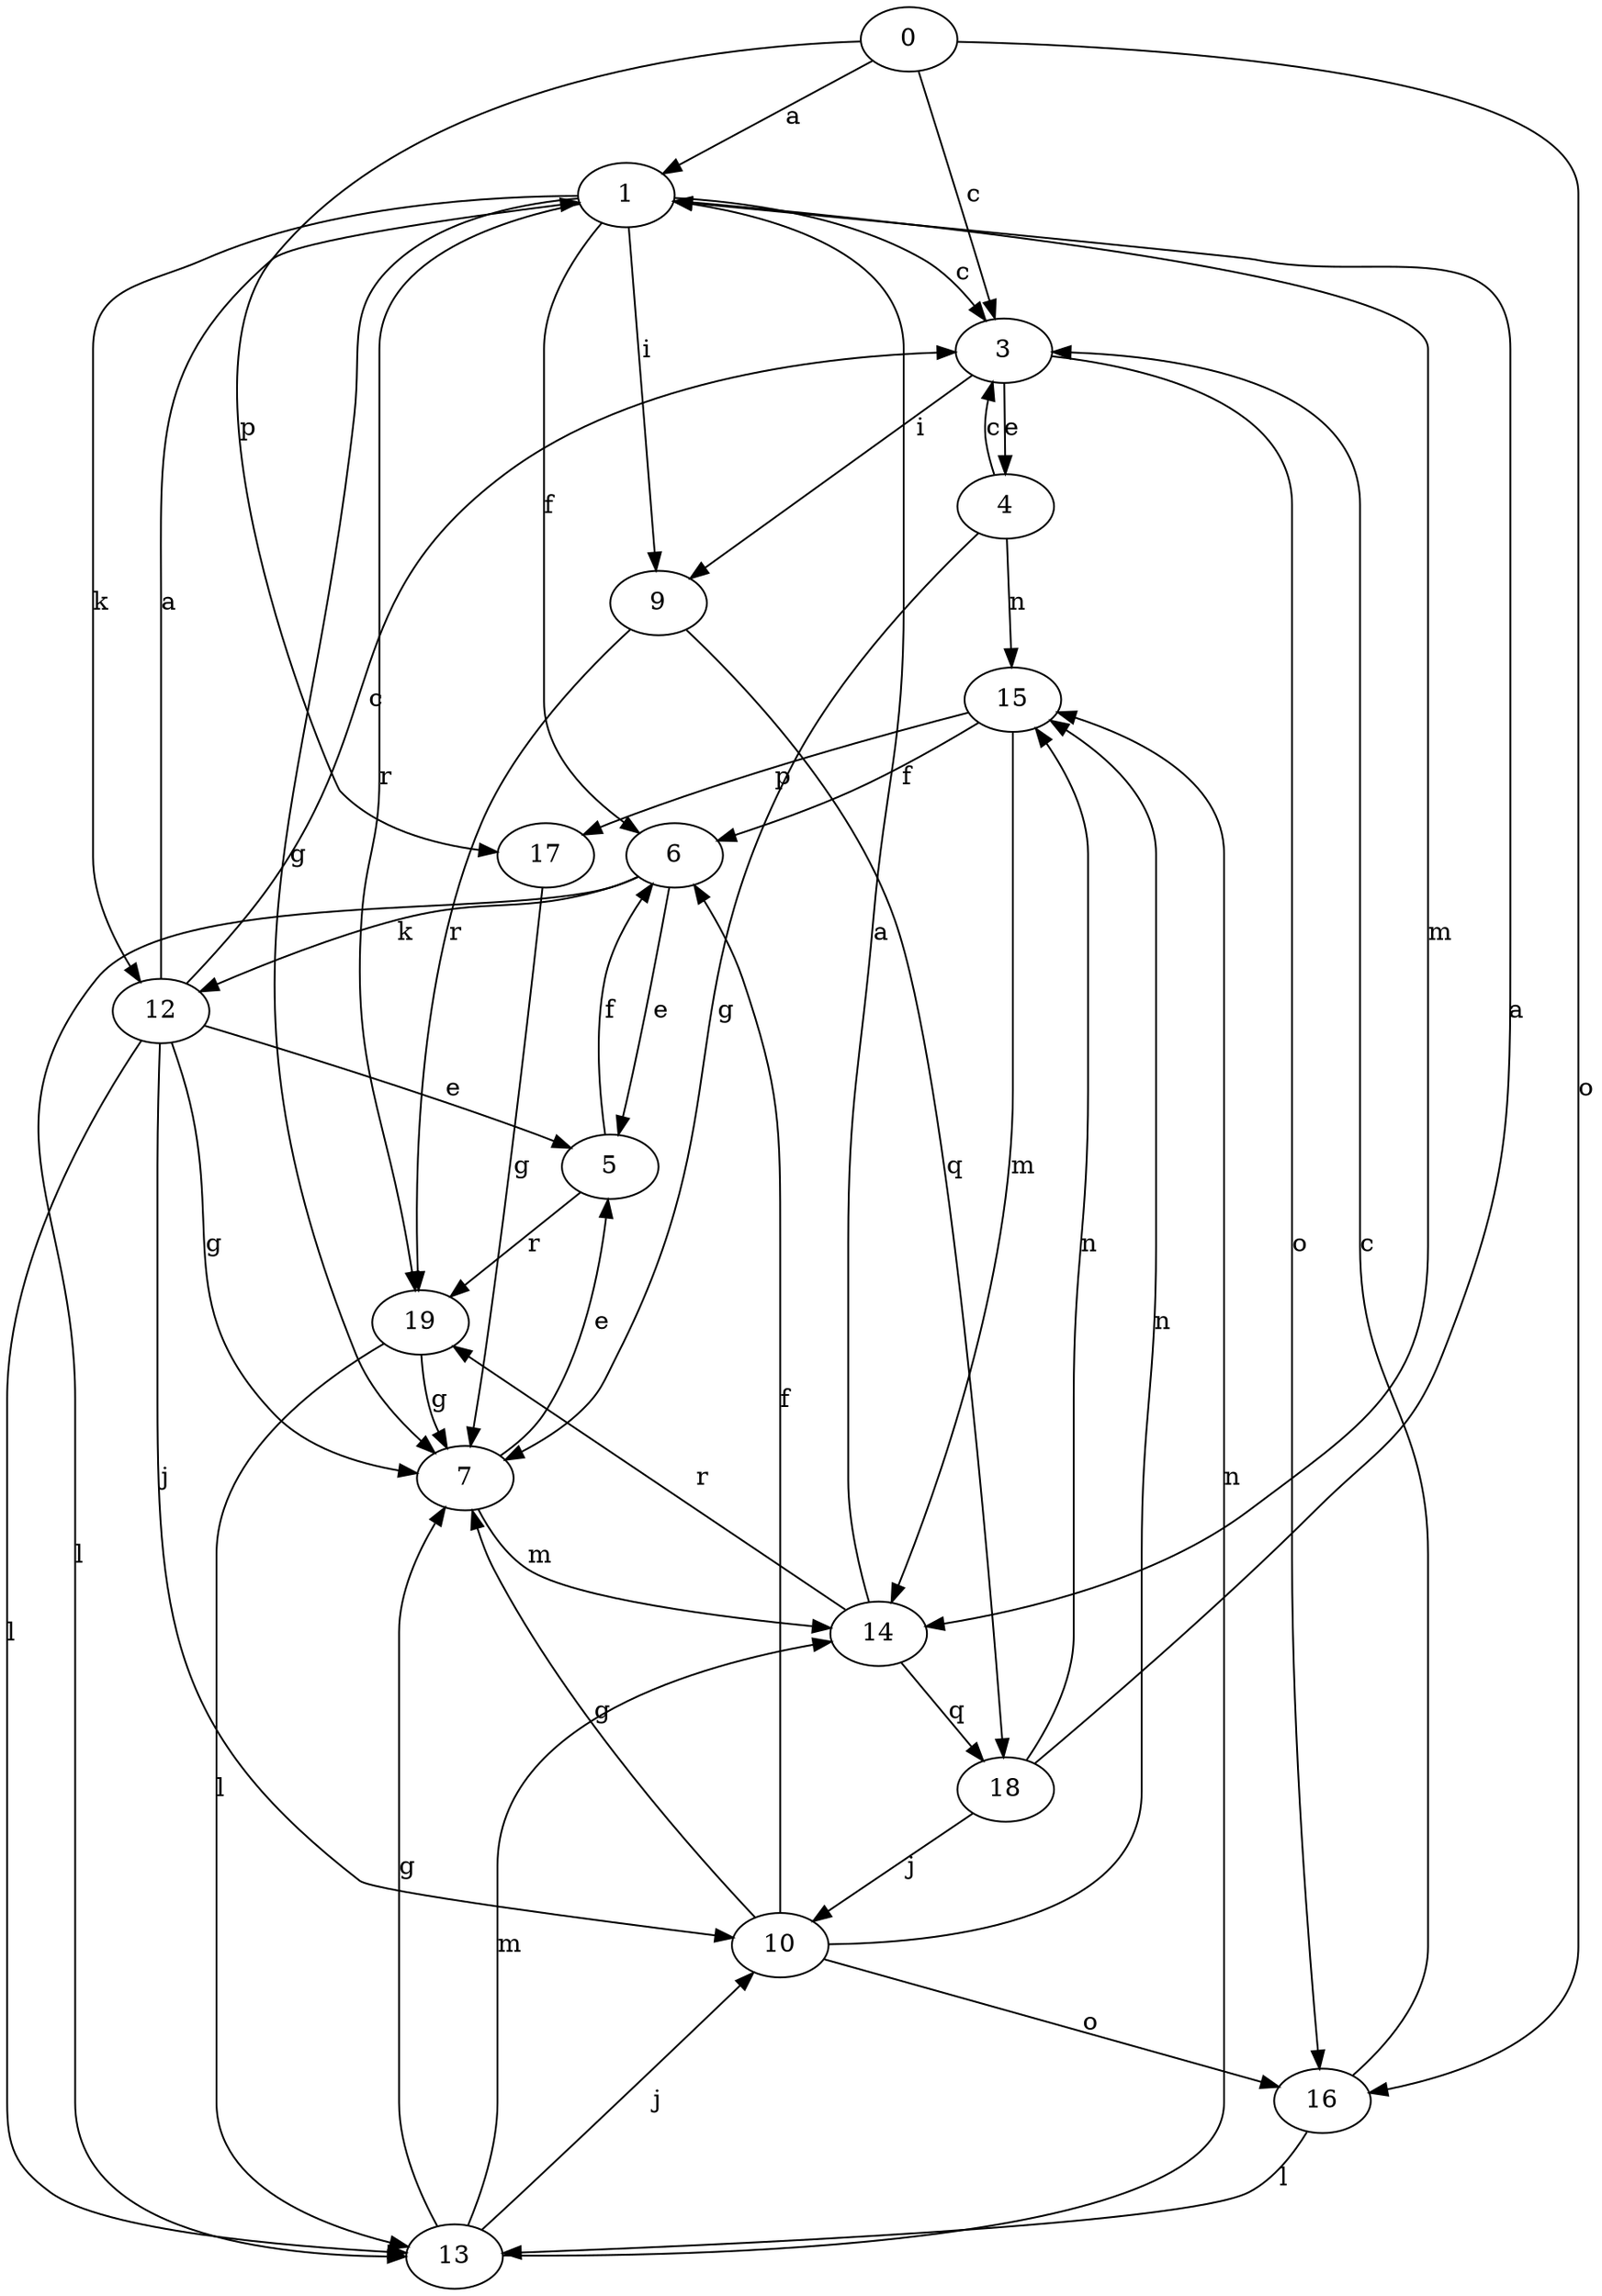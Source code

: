 strict digraph  {
0;
1;
3;
4;
5;
6;
7;
9;
10;
12;
13;
14;
15;
16;
17;
18;
19;
0 -> 1  [label=a];
0 -> 3  [label=c];
0 -> 16  [label=o];
0 -> 17  [label=p];
1 -> 3  [label=c];
1 -> 6  [label=f];
1 -> 7  [label=g];
1 -> 9  [label=i];
1 -> 12  [label=k];
1 -> 14  [label=m];
1 -> 19  [label=r];
3 -> 4  [label=e];
3 -> 9  [label=i];
3 -> 16  [label=o];
4 -> 3  [label=c];
4 -> 7  [label=g];
4 -> 15  [label=n];
5 -> 6  [label=f];
5 -> 19  [label=r];
6 -> 5  [label=e];
6 -> 12  [label=k];
6 -> 13  [label=l];
7 -> 5  [label=e];
7 -> 14  [label=m];
9 -> 18  [label=q];
9 -> 19  [label=r];
10 -> 6  [label=f];
10 -> 7  [label=g];
10 -> 15  [label=n];
10 -> 16  [label=o];
12 -> 1  [label=a];
12 -> 3  [label=c];
12 -> 5  [label=e];
12 -> 7  [label=g];
12 -> 10  [label=j];
12 -> 13  [label=l];
13 -> 7  [label=g];
13 -> 10  [label=j];
13 -> 14  [label=m];
13 -> 15  [label=n];
14 -> 1  [label=a];
14 -> 18  [label=q];
14 -> 19  [label=r];
15 -> 6  [label=f];
15 -> 14  [label=m];
15 -> 17  [label=p];
16 -> 3  [label=c];
16 -> 13  [label=l];
17 -> 7  [label=g];
18 -> 1  [label=a];
18 -> 10  [label=j];
18 -> 15  [label=n];
19 -> 7  [label=g];
19 -> 13  [label=l];
}
